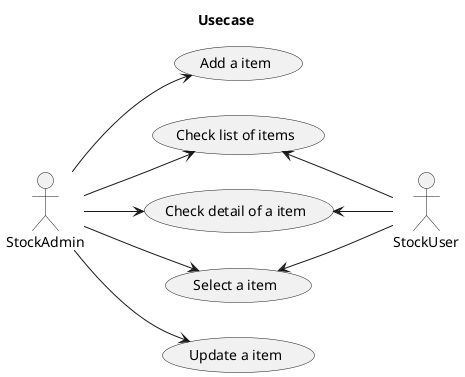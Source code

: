 @startuml
title Usecase
left to right direction
actor StockAdmin
actor StockUser
(Add a item) as add
(Check list of items) as check
(Check detail of a item) as detail
(Select a item) as select
(Update a item) as update
StockAdmin --> add
StockAdmin --> check
StockAdmin --> select
StockAdmin --> detail
StockAdmin --> update
check <-- StockUser
select <-- StockUser
detail <-- StockUser
@enduml


